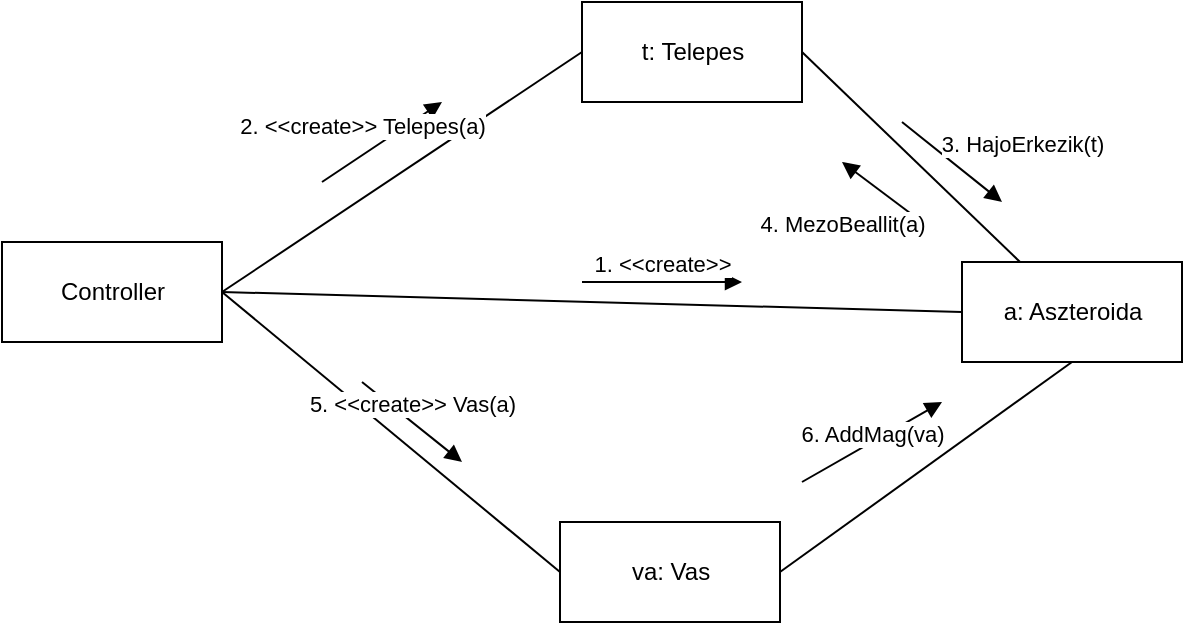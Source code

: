 <mxfile version="14.4.8" type="github" pages="4">
  <diagram id="mSBwQwfx3CwS4T_sDQXH" name="vas">
    <mxGraphModel dx="782" dy="437" grid="1" gridSize="10" guides="1" tooltips="1" connect="1" arrows="1" fold="1" page="1" pageScale="1" pageWidth="827" pageHeight="1169" math="0" shadow="0">
      <root>
        <mxCell id="0" />
        <mxCell id="1" parent="0" />
        <mxCell id="zPh9PCib5AjK0qB6NiXp-1" value="Controller" style="html=1;" vertex="1" parent="1">
          <mxGeometry x="80" y="260" width="110" height="50" as="geometry" />
        </mxCell>
        <mxCell id="zPh9PCib5AjK0qB6NiXp-2" value="t: Telepes" style="html=1;" vertex="1" parent="1">
          <mxGeometry x="370" y="140" width="110" height="50" as="geometry" />
        </mxCell>
        <mxCell id="zPh9PCib5AjK0qB6NiXp-3" value="a: Aszteroida" style="html=1;" vertex="1" parent="1">
          <mxGeometry x="560" y="270" width="110" height="50" as="geometry" />
        </mxCell>
        <mxCell id="zPh9PCib5AjK0qB6NiXp-5" value="" style="endArrow=none;html=1;entryX=0;entryY=0.5;entryDx=0;entryDy=0;exitX=1;exitY=0.5;exitDx=0;exitDy=0;" edge="1" parent="1" source="zPh9PCib5AjK0qB6NiXp-1" target="zPh9PCib5AjK0qB6NiXp-2">
          <mxGeometry width="50" height="50" relative="1" as="geometry">
            <mxPoint x="240" y="230" as="sourcePoint" />
            <mxPoint x="290" y="180" as="targetPoint" />
          </mxGeometry>
        </mxCell>
        <mxCell id="zPh9PCib5AjK0qB6NiXp-6" value="" style="endArrow=none;html=1;exitX=1;exitY=0.5;exitDx=0;exitDy=0;entryX=0;entryY=0.5;entryDx=0;entryDy=0;" edge="1" parent="1" source="zPh9PCib5AjK0qB6NiXp-1" target="zPh9PCib5AjK0qB6NiXp-3">
          <mxGeometry width="50" height="50" relative="1" as="geometry">
            <mxPoint x="260" y="320" as="sourcePoint" />
            <mxPoint x="310" y="270" as="targetPoint" />
          </mxGeometry>
        </mxCell>
        <mxCell id="zPh9PCib5AjK0qB6NiXp-8" value="1. &amp;lt;&amp;lt;create&amp;gt;&amp;gt;" style="html=1;verticalAlign=bottom;endArrow=block;" edge="1" parent="1">
          <mxGeometry width="80" relative="1" as="geometry">
            <mxPoint x="370" y="280" as="sourcePoint" />
            <mxPoint x="450" y="280" as="targetPoint" />
          </mxGeometry>
        </mxCell>
        <mxCell id="zPh9PCib5AjK0qB6NiXp-9" value="2. &amp;lt;&amp;lt;create&amp;gt;&amp;gt; Telepes(a)" style="html=1;verticalAlign=bottom;endArrow=block;" edge="1" parent="1">
          <mxGeometry x="-0.231" y="6" width="80" relative="1" as="geometry">
            <mxPoint x="240" y="230" as="sourcePoint" />
            <mxPoint x="300" y="190" as="targetPoint" />
            <mxPoint y="1" as="offset" />
          </mxGeometry>
        </mxCell>
        <mxCell id="zPh9PCib5AjK0qB6NiXp-10" value="" style="endArrow=none;html=1;entryX=1;entryY=0.5;entryDx=0;entryDy=0;" edge="1" parent="1" source="zPh9PCib5AjK0qB6NiXp-3" target="zPh9PCib5AjK0qB6NiXp-2">
          <mxGeometry width="50" height="50" relative="1" as="geometry">
            <mxPoint x="570" y="250" as="sourcePoint" />
            <mxPoint x="620" y="200" as="targetPoint" />
          </mxGeometry>
        </mxCell>
        <mxCell id="zPh9PCib5AjK0qB6NiXp-11" value="3. HajoErkezik(t)" style="html=1;verticalAlign=bottom;endArrow=block;" edge="1" parent="1">
          <mxGeometry x="0.854" y="22" width="80" relative="1" as="geometry">
            <mxPoint x="530" y="200" as="sourcePoint" />
            <mxPoint x="580" y="240" as="targetPoint" />
            <mxPoint as="offset" />
          </mxGeometry>
        </mxCell>
        <mxCell id="zPh9PCib5AjK0qB6NiXp-12" value="4. MezoBeallit(a)" style="html=1;verticalAlign=bottom;endArrow=block;" edge="1" parent="1">
          <mxGeometry x="0.04" y="32" width="80" relative="1" as="geometry">
            <mxPoint x="540" y="250" as="sourcePoint" />
            <mxPoint x="500" y="220" as="targetPoint" />
            <mxPoint as="offset" />
          </mxGeometry>
        </mxCell>
        <mxCell id="zPh9PCib5AjK0qB6NiXp-16" value="va: Vas" style="html=1;" vertex="1" parent="1">
          <mxGeometry x="359" y="400" width="110" height="50" as="geometry" />
        </mxCell>
        <mxCell id="zPh9PCib5AjK0qB6NiXp-18" value="" style="endArrow=none;html=1;entryX=1;entryY=0.5;entryDx=0;entryDy=0;exitX=0;exitY=0.5;exitDx=0;exitDy=0;" edge="1" parent="1" source="zPh9PCib5AjK0qB6NiXp-16" target="zPh9PCib5AjK0qB6NiXp-1">
          <mxGeometry width="50" height="50" relative="1" as="geometry">
            <mxPoint x="220" y="390" as="sourcePoint" />
            <mxPoint x="270" y="340" as="targetPoint" />
          </mxGeometry>
        </mxCell>
        <mxCell id="zPh9PCib5AjK0qB6NiXp-19" value="" style="endArrow=none;html=1;exitX=1;exitY=0.5;exitDx=0;exitDy=0;entryX=0.5;entryY=1;entryDx=0;entryDy=0;" edge="1" parent="1" source="zPh9PCib5AjK0qB6NiXp-16" target="zPh9PCib5AjK0qB6NiXp-3">
          <mxGeometry width="50" height="50" relative="1" as="geometry">
            <mxPoint x="550" y="410" as="sourcePoint" />
            <mxPoint x="600" y="360" as="targetPoint" />
          </mxGeometry>
        </mxCell>
        <mxCell id="zPh9PCib5AjK0qB6NiXp-20" value="5. &amp;lt;&amp;lt;create&amp;gt;&amp;gt; Vas(a)" style="html=1;verticalAlign=bottom;endArrow=block;" edge="1" parent="1">
          <mxGeometry width="80" relative="1" as="geometry">
            <mxPoint x="260" y="330" as="sourcePoint" />
            <mxPoint x="310" y="370" as="targetPoint" />
          </mxGeometry>
        </mxCell>
        <mxCell id="zPh9PCib5AjK0qB6NiXp-21" value="6. AddMag(va)" style="html=1;verticalAlign=bottom;endArrow=block;" edge="1" parent="1">
          <mxGeometry x="-0.067" y="-4" width="80" relative="1" as="geometry">
            <mxPoint x="480" y="380" as="sourcePoint" />
            <mxPoint x="550" y="340" as="targetPoint" />
            <mxPoint as="offset" />
          </mxGeometry>
        </mxCell>
      </root>
    </mxGraphModel>
  </diagram>
  <diagram id="t-Hr_Mhqdi9bHym1eZkM" name="vizjeg">
    <mxGraphModel dx="782" dy="437" grid="1" gridSize="10" guides="1" tooltips="1" connect="1" arrows="1" fold="1" page="1" pageScale="1" pageWidth="827" pageHeight="1169" math="0" shadow="0">
      <root>
        <mxCell id="Lrld9zMTtW-H9mIsWt6y-0" />
        <mxCell id="Lrld9zMTtW-H9mIsWt6y-1" parent="Lrld9zMTtW-H9mIsWt6y-0" />
        <mxCell id="Lrld9zMTtW-H9mIsWt6y-2" value="Controller" style="html=1;" vertex="1" parent="Lrld9zMTtW-H9mIsWt6y-1">
          <mxGeometry x="80" y="260" width="110" height="50" as="geometry" />
        </mxCell>
        <mxCell id="Lrld9zMTtW-H9mIsWt6y-3" value="t: Telepes" style="html=1;" vertex="1" parent="Lrld9zMTtW-H9mIsWt6y-1">
          <mxGeometry x="370" y="140" width="110" height="50" as="geometry" />
        </mxCell>
        <mxCell id="Lrld9zMTtW-H9mIsWt6y-4" value="a: Aszteroida" style="html=1;" vertex="1" parent="Lrld9zMTtW-H9mIsWt6y-1">
          <mxGeometry x="560" y="270" width="110" height="50" as="geometry" />
        </mxCell>
        <mxCell id="Lrld9zMTtW-H9mIsWt6y-5" value="" style="endArrow=none;html=1;entryX=0;entryY=0.5;entryDx=0;entryDy=0;exitX=1;exitY=0.5;exitDx=0;exitDy=0;" edge="1" parent="Lrld9zMTtW-H9mIsWt6y-1" source="Lrld9zMTtW-H9mIsWt6y-2" target="Lrld9zMTtW-H9mIsWt6y-3">
          <mxGeometry width="50" height="50" relative="1" as="geometry">
            <mxPoint x="240" y="230" as="sourcePoint" />
            <mxPoint x="290" y="180" as="targetPoint" />
          </mxGeometry>
        </mxCell>
        <mxCell id="Lrld9zMTtW-H9mIsWt6y-6" value="" style="endArrow=none;html=1;exitX=1;exitY=0.5;exitDx=0;exitDy=0;entryX=0;entryY=0.5;entryDx=0;entryDy=0;" edge="1" parent="Lrld9zMTtW-H9mIsWt6y-1" source="Lrld9zMTtW-H9mIsWt6y-2" target="Lrld9zMTtW-H9mIsWt6y-4">
          <mxGeometry width="50" height="50" relative="1" as="geometry">
            <mxPoint x="260" y="320" as="sourcePoint" />
            <mxPoint x="310" y="270" as="targetPoint" />
          </mxGeometry>
        </mxCell>
        <mxCell id="Lrld9zMTtW-H9mIsWt6y-7" value="1. &amp;lt;&amp;lt;create&amp;gt;&amp;gt;" style="html=1;verticalAlign=bottom;endArrow=block;" edge="1" parent="Lrld9zMTtW-H9mIsWt6y-1">
          <mxGeometry width="80" relative="1" as="geometry">
            <mxPoint x="370" y="280" as="sourcePoint" />
            <mxPoint x="450" y="280" as="targetPoint" />
          </mxGeometry>
        </mxCell>
        <mxCell id="Lrld9zMTtW-H9mIsWt6y-8" value="2. &amp;lt;&amp;lt;create&amp;gt;&amp;gt; Telepes(a)" style="html=1;verticalAlign=bottom;endArrow=block;" edge="1" parent="Lrld9zMTtW-H9mIsWt6y-1">
          <mxGeometry x="-0.231" y="6" width="80" relative="1" as="geometry">
            <mxPoint x="240" y="230" as="sourcePoint" />
            <mxPoint x="300" y="190" as="targetPoint" />
            <mxPoint y="1" as="offset" />
          </mxGeometry>
        </mxCell>
        <mxCell id="Lrld9zMTtW-H9mIsWt6y-9" value="" style="endArrow=none;html=1;entryX=1;entryY=0.5;entryDx=0;entryDy=0;" edge="1" parent="Lrld9zMTtW-H9mIsWt6y-1" source="Lrld9zMTtW-H9mIsWt6y-4" target="Lrld9zMTtW-H9mIsWt6y-3">
          <mxGeometry width="50" height="50" relative="1" as="geometry">
            <mxPoint x="570" y="250" as="sourcePoint" />
            <mxPoint x="620" y="200" as="targetPoint" />
          </mxGeometry>
        </mxCell>
        <mxCell id="Lrld9zMTtW-H9mIsWt6y-10" value="3. HajoErkezik(t)" style="html=1;verticalAlign=bottom;endArrow=block;" edge="1" parent="Lrld9zMTtW-H9mIsWt6y-1">
          <mxGeometry x="0.854" y="22" width="80" relative="1" as="geometry">
            <mxPoint x="530" y="200" as="sourcePoint" />
            <mxPoint x="580" y="240" as="targetPoint" />
            <mxPoint as="offset" />
          </mxGeometry>
        </mxCell>
        <mxCell id="Lrld9zMTtW-H9mIsWt6y-11" value="4. MezoBeallit(a)" style="html=1;verticalAlign=bottom;endArrow=block;" edge="1" parent="Lrld9zMTtW-H9mIsWt6y-1">
          <mxGeometry x="0.04" y="32" width="80" relative="1" as="geometry">
            <mxPoint x="540" y="250" as="sourcePoint" />
            <mxPoint x="500" y="220" as="targetPoint" />
            <mxPoint as="offset" />
          </mxGeometry>
        </mxCell>
        <mxCell id="Lrld9zMTtW-H9mIsWt6y-12" value="vi: Vizjeg" style="html=1;" vertex="1" parent="Lrld9zMTtW-H9mIsWt6y-1">
          <mxGeometry x="359" y="400" width="110" height="50" as="geometry" />
        </mxCell>
        <mxCell id="Lrld9zMTtW-H9mIsWt6y-13" value="" style="endArrow=none;html=1;entryX=1;entryY=0.5;entryDx=0;entryDy=0;exitX=0;exitY=0.5;exitDx=0;exitDy=0;" edge="1" parent="Lrld9zMTtW-H9mIsWt6y-1" source="Lrld9zMTtW-H9mIsWt6y-12" target="Lrld9zMTtW-H9mIsWt6y-2">
          <mxGeometry width="50" height="50" relative="1" as="geometry">
            <mxPoint x="220" y="390" as="sourcePoint" />
            <mxPoint x="270" y="340" as="targetPoint" />
          </mxGeometry>
        </mxCell>
        <mxCell id="Lrld9zMTtW-H9mIsWt6y-14" value="" style="endArrow=none;html=1;exitX=1;exitY=0.5;exitDx=0;exitDy=0;entryX=0.5;entryY=1;entryDx=0;entryDy=0;" edge="1" parent="Lrld9zMTtW-H9mIsWt6y-1" source="Lrld9zMTtW-H9mIsWt6y-12" target="Lrld9zMTtW-H9mIsWt6y-4">
          <mxGeometry width="50" height="50" relative="1" as="geometry">
            <mxPoint x="550" y="410" as="sourcePoint" />
            <mxPoint x="600" y="360" as="targetPoint" />
          </mxGeometry>
        </mxCell>
        <mxCell id="Lrld9zMTtW-H9mIsWt6y-15" value="5. &amp;lt;&amp;lt;create&amp;gt;&amp;gt; Vizjeg(a)" style="html=1;verticalAlign=bottom;endArrow=block;" edge="1" parent="Lrld9zMTtW-H9mIsWt6y-1">
          <mxGeometry width="80" relative="1" as="geometry">
            <mxPoint x="260" y="330" as="sourcePoint" />
            <mxPoint x="310" y="370" as="targetPoint" />
          </mxGeometry>
        </mxCell>
        <mxCell id="Lrld9zMTtW-H9mIsWt6y-16" value="6. AddMag(vi)" style="html=1;verticalAlign=bottom;endArrow=block;" edge="1" parent="Lrld9zMTtW-H9mIsWt6y-1">
          <mxGeometry x="-0.067" y="-4" width="80" relative="1" as="geometry">
            <mxPoint x="480" y="380" as="sourcePoint" />
            <mxPoint x="550" y="340" as="targetPoint" />
            <mxPoint as="offset" />
          </mxGeometry>
        </mxCell>
      </root>
    </mxGraphModel>
  </diagram>
  <diagram id="lBZ0wZu7uUFfm81iUfa5" name="szen">
    <mxGraphModel dx="782" dy="437" grid="1" gridSize="10" guides="1" tooltips="1" connect="1" arrows="1" fold="1" page="1" pageScale="1" pageWidth="827" pageHeight="1169" math="0" shadow="0">
      <root>
        <mxCell id="NFVHDCeCT0kcMkhd-uTM-0" />
        <mxCell id="NFVHDCeCT0kcMkhd-uTM-1" parent="NFVHDCeCT0kcMkhd-uTM-0" />
        <mxCell id="NFVHDCeCT0kcMkhd-uTM-2" value="Controller" style="html=1;" vertex="1" parent="NFVHDCeCT0kcMkhd-uTM-1">
          <mxGeometry x="80" y="260" width="110" height="50" as="geometry" />
        </mxCell>
        <mxCell id="NFVHDCeCT0kcMkhd-uTM-3" value="t: Telepes" style="html=1;" vertex="1" parent="NFVHDCeCT0kcMkhd-uTM-1">
          <mxGeometry x="370" y="140" width="110" height="50" as="geometry" />
        </mxCell>
        <mxCell id="NFVHDCeCT0kcMkhd-uTM-4" value="a: Aszteroida" style="html=1;" vertex="1" parent="NFVHDCeCT0kcMkhd-uTM-1">
          <mxGeometry x="560" y="270" width="110" height="50" as="geometry" />
        </mxCell>
        <mxCell id="NFVHDCeCT0kcMkhd-uTM-5" value="" style="endArrow=none;html=1;entryX=0;entryY=0.5;entryDx=0;entryDy=0;exitX=1;exitY=0.5;exitDx=0;exitDy=0;" edge="1" parent="NFVHDCeCT0kcMkhd-uTM-1" source="NFVHDCeCT0kcMkhd-uTM-2" target="NFVHDCeCT0kcMkhd-uTM-3">
          <mxGeometry width="50" height="50" relative="1" as="geometry">
            <mxPoint x="240" y="230" as="sourcePoint" />
            <mxPoint x="290" y="180" as="targetPoint" />
          </mxGeometry>
        </mxCell>
        <mxCell id="NFVHDCeCT0kcMkhd-uTM-6" value="" style="endArrow=none;html=1;exitX=1;exitY=0.5;exitDx=0;exitDy=0;entryX=0;entryY=0.5;entryDx=0;entryDy=0;" edge="1" parent="NFVHDCeCT0kcMkhd-uTM-1" source="NFVHDCeCT0kcMkhd-uTM-2" target="NFVHDCeCT0kcMkhd-uTM-4">
          <mxGeometry width="50" height="50" relative="1" as="geometry">
            <mxPoint x="260" y="320" as="sourcePoint" />
            <mxPoint x="310" y="270" as="targetPoint" />
          </mxGeometry>
        </mxCell>
        <mxCell id="NFVHDCeCT0kcMkhd-uTM-7" value="1. &amp;lt;&amp;lt;create&amp;gt;&amp;gt;" style="html=1;verticalAlign=bottom;endArrow=block;" edge="1" parent="NFVHDCeCT0kcMkhd-uTM-1">
          <mxGeometry width="80" relative="1" as="geometry">
            <mxPoint x="370" y="280" as="sourcePoint" />
            <mxPoint x="450" y="280" as="targetPoint" />
          </mxGeometry>
        </mxCell>
        <mxCell id="NFVHDCeCT0kcMkhd-uTM-8" value="2. &amp;lt;&amp;lt;create&amp;gt;&amp;gt; Telepes(a)" style="html=1;verticalAlign=bottom;endArrow=block;" edge="1" parent="NFVHDCeCT0kcMkhd-uTM-1">
          <mxGeometry x="-0.231" y="6" width="80" relative="1" as="geometry">
            <mxPoint x="240" y="230" as="sourcePoint" />
            <mxPoint x="300" y="190" as="targetPoint" />
            <mxPoint y="1" as="offset" />
          </mxGeometry>
        </mxCell>
        <mxCell id="NFVHDCeCT0kcMkhd-uTM-9" value="" style="endArrow=none;html=1;entryX=1;entryY=0.5;entryDx=0;entryDy=0;" edge="1" parent="NFVHDCeCT0kcMkhd-uTM-1" source="NFVHDCeCT0kcMkhd-uTM-4" target="NFVHDCeCT0kcMkhd-uTM-3">
          <mxGeometry width="50" height="50" relative="1" as="geometry">
            <mxPoint x="570" y="250" as="sourcePoint" />
            <mxPoint x="620" y="200" as="targetPoint" />
          </mxGeometry>
        </mxCell>
        <mxCell id="NFVHDCeCT0kcMkhd-uTM-10" value="3. HajoErkezik(t)" style="html=1;verticalAlign=bottom;endArrow=block;" edge="1" parent="NFVHDCeCT0kcMkhd-uTM-1">
          <mxGeometry x="0.854" y="22" width="80" relative="1" as="geometry">
            <mxPoint x="530" y="200" as="sourcePoint" />
            <mxPoint x="580" y="240" as="targetPoint" />
            <mxPoint as="offset" />
          </mxGeometry>
        </mxCell>
        <mxCell id="NFVHDCeCT0kcMkhd-uTM-11" value="4. MezoBeallit(a)" style="html=1;verticalAlign=bottom;endArrow=block;" edge="1" parent="NFVHDCeCT0kcMkhd-uTM-1">
          <mxGeometry x="0.04" y="32" width="80" relative="1" as="geometry">
            <mxPoint x="540" y="250" as="sourcePoint" />
            <mxPoint x="500" y="220" as="targetPoint" />
            <mxPoint as="offset" />
          </mxGeometry>
        </mxCell>
        <mxCell id="NFVHDCeCT0kcMkhd-uTM-12" value="sz: Szen" style="html=1;" vertex="1" parent="NFVHDCeCT0kcMkhd-uTM-1">
          <mxGeometry x="359" y="400" width="110" height="50" as="geometry" />
        </mxCell>
        <mxCell id="NFVHDCeCT0kcMkhd-uTM-13" value="" style="endArrow=none;html=1;entryX=1;entryY=0.5;entryDx=0;entryDy=0;exitX=0;exitY=0.5;exitDx=0;exitDy=0;" edge="1" parent="NFVHDCeCT0kcMkhd-uTM-1" source="NFVHDCeCT0kcMkhd-uTM-12" target="NFVHDCeCT0kcMkhd-uTM-2">
          <mxGeometry width="50" height="50" relative="1" as="geometry">
            <mxPoint x="220" y="390" as="sourcePoint" />
            <mxPoint x="270" y="340" as="targetPoint" />
          </mxGeometry>
        </mxCell>
        <mxCell id="NFVHDCeCT0kcMkhd-uTM-14" value="" style="endArrow=none;html=1;exitX=1;exitY=0.5;exitDx=0;exitDy=0;entryX=0.5;entryY=1;entryDx=0;entryDy=0;" edge="1" parent="NFVHDCeCT0kcMkhd-uTM-1" source="NFVHDCeCT0kcMkhd-uTM-12" target="NFVHDCeCT0kcMkhd-uTM-4">
          <mxGeometry width="50" height="50" relative="1" as="geometry">
            <mxPoint x="550" y="410" as="sourcePoint" />
            <mxPoint x="600" y="360" as="targetPoint" />
          </mxGeometry>
        </mxCell>
        <mxCell id="NFVHDCeCT0kcMkhd-uTM-15" value="5. &amp;lt;&amp;lt;create&amp;gt;&amp;gt; Szen(a)" style="html=1;verticalAlign=bottom;endArrow=block;" edge="1" parent="NFVHDCeCT0kcMkhd-uTM-1">
          <mxGeometry width="80" relative="1" as="geometry">
            <mxPoint x="260" y="330" as="sourcePoint" />
            <mxPoint x="310" y="370" as="targetPoint" />
          </mxGeometry>
        </mxCell>
        <mxCell id="NFVHDCeCT0kcMkhd-uTM-16" value="6. AddMag(sz)" style="html=1;verticalAlign=bottom;endArrow=block;" edge="1" parent="NFVHDCeCT0kcMkhd-uTM-1">
          <mxGeometry x="-0.067" y="-4" width="80" relative="1" as="geometry">
            <mxPoint x="480" y="380" as="sourcePoint" />
            <mxPoint x="550" y="340" as="targetPoint" />
            <mxPoint as="offset" />
          </mxGeometry>
        </mxCell>
      </root>
    </mxGraphModel>
  </diagram>
  <diagram id="uUTvJpRU_AJgllF95Gb7" name="uran">
    <mxGraphModel dx="782" dy="437" grid="1" gridSize="10" guides="1" tooltips="1" connect="1" arrows="1" fold="1" page="1" pageScale="1" pageWidth="827" pageHeight="1169" math="0" shadow="0">
      <root>
        <mxCell id="1-pa6sI_tgptzE4sBRYD-0" />
        <mxCell id="1-pa6sI_tgptzE4sBRYD-1" parent="1-pa6sI_tgptzE4sBRYD-0" />
        <mxCell id="ZqkXRbBNMIlHCoTTsl9z-0" value="Controller" style="html=1;" vertex="1" parent="1-pa6sI_tgptzE4sBRYD-1">
          <mxGeometry x="80" y="260" width="110" height="50" as="geometry" />
        </mxCell>
        <mxCell id="ZqkXRbBNMIlHCoTTsl9z-1" value="t: Telepes" style="html=1;" vertex="1" parent="1-pa6sI_tgptzE4sBRYD-1">
          <mxGeometry x="370" y="140" width="110" height="50" as="geometry" />
        </mxCell>
        <mxCell id="ZqkXRbBNMIlHCoTTsl9z-2" value="a: Aszteroida" style="html=1;" vertex="1" parent="1-pa6sI_tgptzE4sBRYD-1">
          <mxGeometry x="560" y="270" width="110" height="50" as="geometry" />
        </mxCell>
        <mxCell id="ZqkXRbBNMIlHCoTTsl9z-3" value="" style="endArrow=none;html=1;entryX=0;entryY=0.5;entryDx=0;entryDy=0;exitX=1;exitY=0.5;exitDx=0;exitDy=0;" edge="1" parent="1-pa6sI_tgptzE4sBRYD-1" source="ZqkXRbBNMIlHCoTTsl9z-0" target="ZqkXRbBNMIlHCoTTsl9z-1">
          <mxGeometry width="50" height="50" relative="1" as="geometry">
            <mxPoint x="240" y="230" as="sourcePoint" />
            <mxPoint x="290" y="180" as="targetPoint" />
          </mxGeometry>
        </mxCell>
        <mxCell id="ZqkXRbBNMIlHCoTTsl9z-4" value="" style="endArrow=none;html=1;exitX=1;exitY=0.5;exitDx=0;exitDy=0;entryX=0;entryY=0.5;entryDx=0;entryDy=0;" edge="1" parent="1-pa6sI_tgptzE4sBRYD-1" source="ZqkXRbBNMIlHCoTTsl9z-0" target="ZqkXRbBNMIlHCoTTsl9z-2">
          <mxGeometry width="50" height="50" relative="1" as="geometry">
            <mxPoint x="260" y="320" as="sourcePoint" />
            <mxPoint x="310" y="270" as="targetPoint" />
          </mxGeometry>
        </mxCell>
        <mxCell id="ZqkXRbBNMIlHCoTTsl9z-5" value="1. &amp;lt;&amp;lt;create&amp;gt;&amp;gt;" style="html=1;verticalAlign=bottom;endArrow=block;" edge="1" parent="1-pa6sI_tgptzE4sBRYD-1">
          <mxGeometry width="80" relative="1" as="geometry">
            <mxPoint x="370" y="280" as="sourcePoint" />
            <mxPoint x="450" y="280" as="targetPoint" />
          </mxGeometry>
        </mxCell>
        <mxCell id="ZqkXRbBNMIlHCoTTsl9z-6" value="2. &amp;lt;&amp;lt;create&amp;gt;&amp;gt; Telepes(a)" style="html=1;verticalAlign=bottom;endArrow=block;" edge="1" parent="1-pa6sI_tgptzE4sBRYD-1">
          <mxGeometry x="-0.231" y="6" width="80" relative="1" as="geometry">
            <mxPoint x="240" y="230" as="sourcePoint" />
            <mxPoint x="300" y="190" as="targetPoint" />
            <mxPoint y="1" as="offset" />
          </mxGeometry>
        </mxCell>
        <mxCell id="ZqkXRbBNMIlHCoTTsl9z-7" value="" style="endArrow=none;html=1;entryX=1;entryY=0.5;entryDx=0;entryDy=0;" edge="1" parent="1-pa6sI_tgptzE4sBRYD-1" source="ZqkXRbBNMIlHCoTTsl9z-2" target="ZqkXRbBNMIlHCoTTsl9z-1">
          <mxGeometry width="50" height="50" relative="1" as="geometry">
            <mxPoint x="570" y="250" as="sourcePoint" />
            <mxPoint x="620" y="200" as="targetPoint" />
          </mxGeometry>
        </mxCell>
        <mxCell id="ZqkXRbBNMIlHCoTTsl9z-8" value="3. HajoErkezik(t)" style="html=1;verticalAlign=bottom;endArrow=block;" edge="1" parent="1-pa6sI_tgptzE4sBRYD-1">
          <mxGeometry x="0.854" y="22" width="80" relative="1" as="geometry">
            <mxPoint x="530" y="200" as="sourcePoint" />
            <mxPoint x="580" y="240" as="targetPoint" />
            <mxPoint as="offset" />
          </mxGeometry>
        </mxCell>
        <mxCell id="ZqkXRbBNMIlHCoTTsl9z-9" value="4. MezoBeallit(a)" style="html=1;verticalAlign=bottom;endArrow=block;" edge="1" parent="1-pa6sI_tgptzE4sBRYD-1">
          <mxGeometry x="0.04" y="32" width="80" relative="1" as="geometry">
            <mxPoint x="540" y="250" as="sourcePoint" />
            <mxPoint x="500" y="220" as="targetPoint" />
            <mxPoint as="offset" />
          </mxGeometry>
        </mxCell>
        <mxCell id="ZqkXRbBNMIlHCoTTsl9z-10" value="u: Uran" style="html=1;" vertex="1" parent="1-pa6sI_tgptzE4sBRYD-1">
          <mxGeometry x="359" y="400" width="110" height="50" as="geometry" />
        </mxCell>
        <mxCell id="ZqkXRbBNMIlHCoTTsl9z-11" value="" style="endArrow=none;html=1;entryX=1;entryY=0.5;entryDx=0;entryDy=0;exitX=0;exitY=0.5;exitDx=0;exitDy=0;" edge="1" parent="1-pa6sI_tgptzE4sBRYD-1" source="ZqkXRbBNMIlHCoTTsl9z-10" target="ZqkXRbBNMIlHCoTTsl9z-0">
          <mxGeometry width="50" height="50" relative="1" as="geometry">
            <mxPoint x="220" y="390" as="sourcePoint" />
            <mxPoint x="270" y="340" as="targetPoint" />
          </mxGeometry>
        </mxCell>
        <mxCell id="ZqkXRbBNMIlHCoTTsl9z-12" value="" style="endArrow=none;html=1;exitX=1;exitY=0.5;exitDx=0;exitDy=0;entryX=0.5;entryY=1;entryDx=0;entryDy=0;" edge="1" parent="1-pa6sI_tgptzE4sBRYD-1" source="ZqkXRbBNMIlHCoTTsl9z-10" target="ZqkXRbBNMIlHCoTTsl9z-2">
          <mxGeometry width="50" height="50" relative="1" as="geometry">
            <mxPoint x="550" y="410" as="sourcePoint" />
            <mxPoint x="600" y="360" as="targetPoint" />
          </mxGeometry>
        </mxCell>
        <mxCell id="ZqkXRbBNMIlHCoTTsl9z-13" value="5. &amp;lt;&amp;lt;create&amp;gt;&amp;gt; Uran(a)" style="html=1;verticalAlign=bottom;endArrow=block;" edge="1" parent="1-pa6sI_tgptzE4sBRYD-1">
          <mxGeometry width="80" relative="1" as="geometry">
            <mxPoint x="260" y="330" as="sourcePoint" />
            <mxPoint x="310" y="370" as="targetPoint" />
          </mxGeometry>
        </mxCell>
        <mxCell id="ZqkXRbBNMIlHCoTTsl9z-14" value="6. AddMag(u)" style="html=1;verticalAlign=bottom;endArrow=block;" edge="1" parent="1-pa6sI_tgptzE4sBRYD-1">
          <mxGeometry x="-0.067" y="-4" width="80" relative="1" as="geometry">
            <mxPoint x="480" y="380" as="sourcePoint" />
            <mxPoint x="550" y="340" as="targetPoint" />
            <mxPoint as="offset" />
          </mxGeometry>
        </mxCell>
      </root>
    </mxGraphModel>
  </diagram>
</mxfile>
